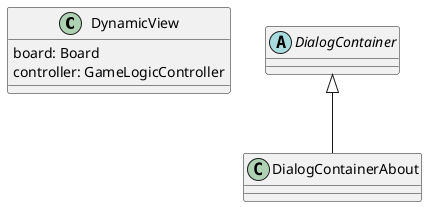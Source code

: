 @startuml
class DynamicView {
    board: Board
    controller: GameLogicController
}


abstract class DialogContainer {

}

class DialogContainerAbout extends DialogContainer {

}


@enduml